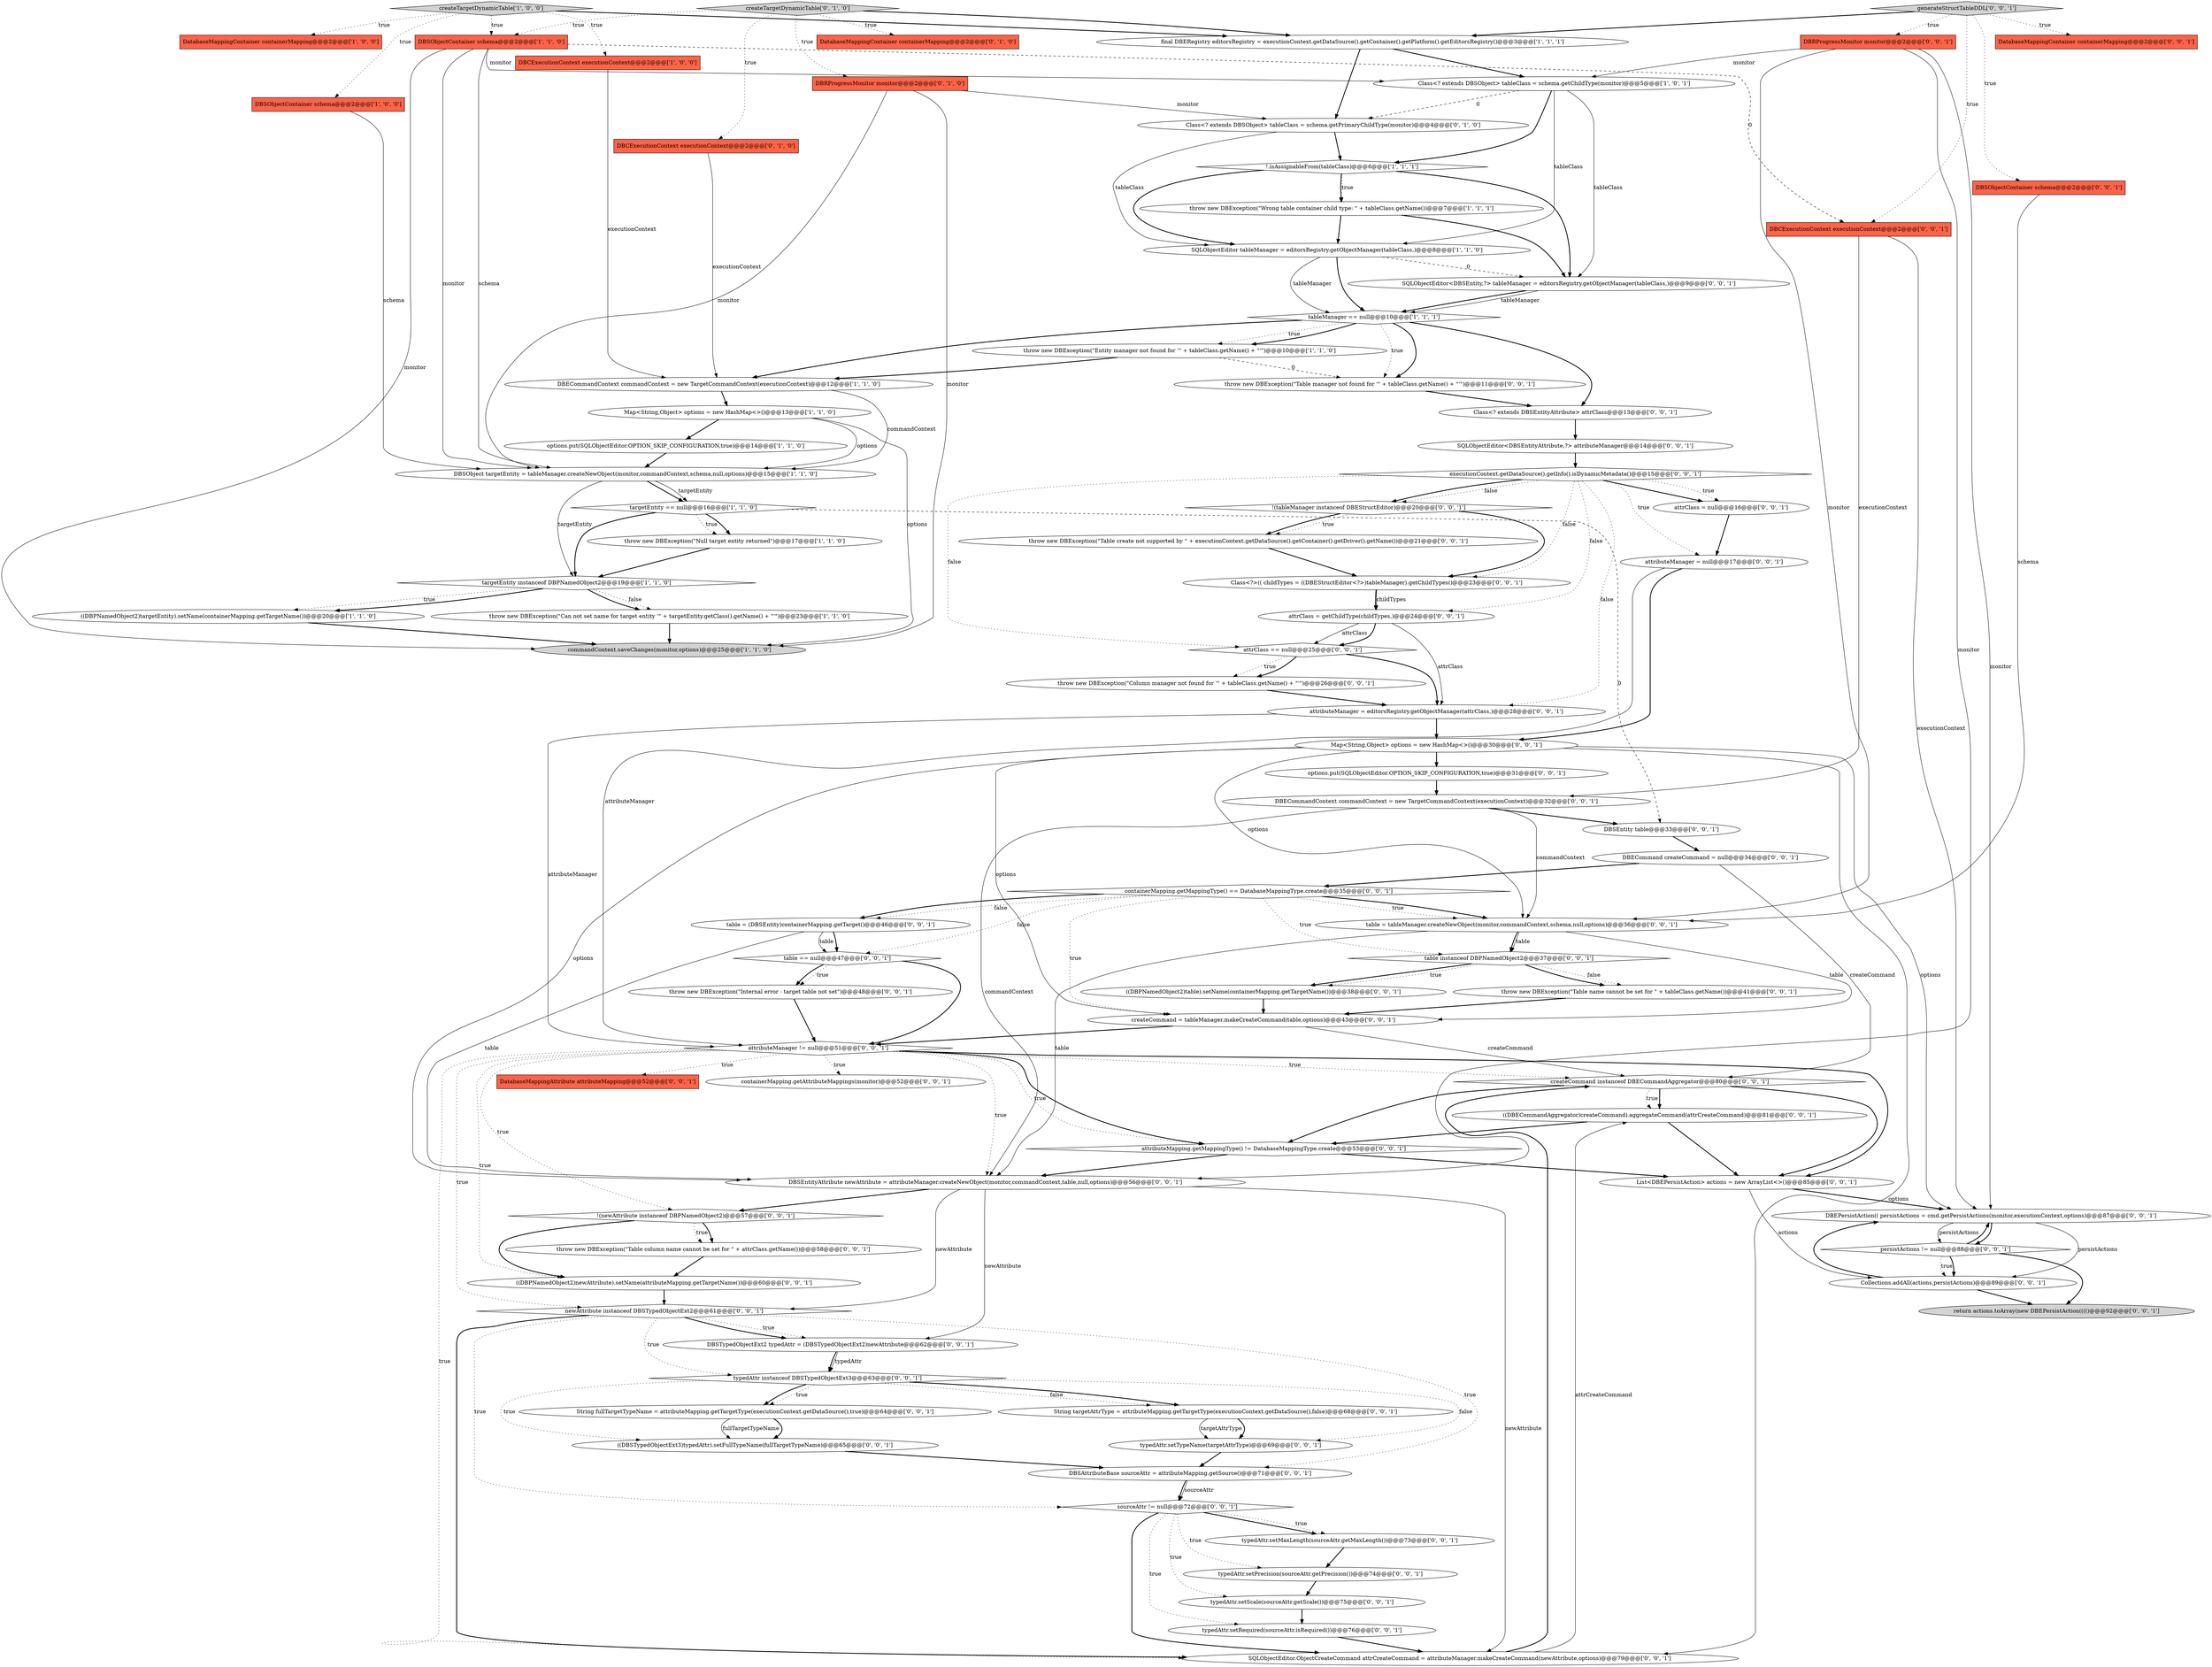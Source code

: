 digraph {
0 [style = filled, label = "Map<String,Object> options = new HashMap<>()@@@13@@@['1', '1', '0']", fillcolor = white, shape = ellipse image = "AAA0AAABBB1BBB"];
35 [style = filled, label = "SQLObjectEditor<DBSEntity,?> tableManager = editorsRegistry.getObjectManager(tableClass,)@@@9@@@['0', '0', '1']", fillcolor = white, shape = ellipse image = "AAA0AAABBB3BBB"];
5 [style = filled, label = "throw new DBException(\"Entity manager not found for '\" + tableClass.getName() + \"'\")@@@10@@@['1', '1', '0']", fillcolor = white, shape = ellipse image = "AAA0AAABBB1BBB"];
53 [style = filled, label = "createCommand = tableManager.makeCreateCommand(table,options)@@@43@@@['0', '0', '1']", fillcolor = white, shape = ellipse image = "AAA0AAABBB3BBB"];
50 [style = filled, label = "return actions.toArray(new DBEPersistAction(((()@@@92@@@['0', '0', '1']", fillcolor = lightgray, shape = ellipse image = "AAA0AAABBB3BBB"];
13 [style = filled, label = "DBCExecutionContext executionContext@@@2@@@['1', '0', '0']", fillcolor = tomato, shape = box image = "AAA0AAABBB1BBB"];
20 [style = filled, label = "tableManager == null@@@10@@@['1', '1', '1']", fillcolor = white, shape = diamond image = "AAA0AAABBB1BBB"];
63 [style = filled, label = "!(tableManager instanceof DBEStructEditor)@@@20@@@['0', '0', '1']", fillcolor = white, shape = diamond image = "AAA0AAABBB3BBB"];
75 [style = filled, label = "createCommand instanceof DBECommandAggregator@@@80@@@['0', '0', '1']", fillcolor = white, shape = diamond image = "AAA0AAABBB3BBB"];
64 [style = filled, label = "DBECommandContext commandContext = new TargetCommandContext(executionContext)@@@32@@@['0', '0', '1']", fillcolor = white, shape = ellipse image = "AAA0AAABBB3BBB"];
42 [style = filled, label = "typedAttr.setScale(sourceAttr.getScale())@@@75@@@['0', '0', '1']", fillcolor = white, shape = ellipse image = "AAA0AAABBB3BBB"];
67 [style = filled, label = "((DBECommandAggregator)createCommand).aggregateCommand(attrCreateCommand)@@@81@@@['0', '0', '1']", fillcolor = white, shape = ellipse image = "AAA0AAABBB3BBB"];
73 [style = filled, label = "Class<? extends DBSEntityAttribute> attrClass@@@13@@@['0', '0', '1']", fillcolor = white, shape = ellipse image = "AAA0AAABBB3BBB"];
34 [style = filled, label = "containerMapping.getAttributeMappings(monitor)@@@52@@@['0', '0', '1']", fillcolor = white, shape = ellipse image = "AAA0AAABBB3BBB"];
22 [style = filled, label = "DBCExecutionContext executionContext@@@2@@@['0', '1', '0']", fillcolor = tomato, shape = box image = "AAA0AAABBB2BBB"];
79 [style = filled, label = "throw new DBException(\"Table name cannot be set for \" + tableClass.getName())@@@41@@@['0', '0', '1']", fillcolor = white, shape = ellipse image = "AAA0AAABBB3BBB"];
80 [style = filled, label = "table = tableManager.createNewObject(monitor,commandContext,schema,null,options)@@@36@@@['0', '0', '1']", fillcolor = white, shape = ellipse image = "AAA0AAABBB3BBB"];
48 [style = filled, label = "DatabaseMappingAttribute attributeMapping@@@52@@@['0', '0', '1']", fillcolor = tomato, shape = box image = "AAA0AAABBB3BBB"];
55 [style = filled, label = "typedAttr instanceof DBSTypedObjectExt3@@@63@@@['0', '0', '1']", fillcolor = white, shape = diamond image = "AAA0AAABBB3BBB"];
52 [style = filled, label = "table = (DBSEntity)containerMapping.getTarget()@@@46@@@['0', '0', '1']", fillcolor = white, shape = ellipse image = "AAA0AAABBB3BBB"];
47 [style = filled, label = "containerMapping.getMappingType() == DatabaseMappingType.create@@@35@@@['0', '0', '1']", fillcolor = white, shape = diamond image = "AAA0AAABBB3BBB"];
78 [style = filled, label = "options.put(SQLObjectEditor.OPTION_SKIP_CONFIGURATION,true)@@@31@@@['0', '0', '1']", fillcolor = white, shape = ellipse image = "AAA0AAABBB3BBB"];
4 [style = filled, label = "SQLObjectEditor tableManager = editorsRegistry.getObjectManager(tableClass,)@@@8@@@['1', '1', '0']", fillcolor = white, shape = ellipse image = "AAA0AAABBB1BBB"];
46 [style = filled, label = "DBSAttributeBase sourceAttr = attributeMapping.getSource()@@@71@@@['0', '0', '1']", fillcolor = white, shape = ellipse image = "AAA0AAABBB3BBB"];
54 [style = filled, label = "attributeManager = editorsRegistry.getObjectManager(attrClass,)@@@28@@@['0', '0', '1']", fillcolor = white, shape = ellipse image = "AAA0AAABBB3BBB"];
85 [style = filled, label = "DBEPersistAction(( persistActions = cmd.getPersistActions(monitor,executionContext,options)@@@87@@@['0', '0', '1']", fillcolor = white, shape = ellipse image = "AAA0AAABBB3BBB"];
28 [style = filled, label = "((DBPNamedObject2)table).setName(containerMapping.getTargetName())@@@38@@@['0', '0', '1']", fillcolor = white, shape = ellipse image = "AAA0AAABBB3BBB"];
77 [style = filled, label = "attributeManager = null@@@17@@@['0', '0', '1']", fillcolor = white, shape = ellipse image = "AAA0AAABBB3BBB"];
31 [style = filled, label = "executionContext.getDataSource().getInfo().isDynamicMetadata()@@@15@@@['0', '0', '1']", fillcolor = white, shape = diamond image = "AAA0AAABBB3BBB"];
70 [style = filled, label = "attrClass = null@@@16@@@['0', '0', '1']", fillcolor = white, shape = ellipse image = "AAA0AAABBB3BBB"];
72 [style = filled, label = "DBSEntity table@@@33@@@['0', '0', '1']", fillcolor = white, shape = ellipse image = "AAA0AAABBB3BBB"];
88 [style = filled, label = "throw new DBException(\"Table create not supported by \" + executionContext.getDataSource().getContainer().getDriver().getName())@@@21@@@['0', '0', '1']", fillcolor = white, shape = ellipse image = "AAA0AAABBB3BBB"];
26 [style = filled, label = "createTargetDynamicTable['0', '1', '0']", fillcolor = lightgray, shape = diamond image = "AAA0AAABBB2BBB"];
27 [style = filled, label = "String targetAttrType = attributeMapping.getTargetType(executionContext.getDataSource(),false)@@@68@@@['0', '0', '1']", fillcolor = white, shape = ellipse image = "AAA0AAABBB3BBB"];
84 [style = filled, label = "table instanceof DBPNamedObject2@@@37@@@['0', '0', '1']", fillcolor = white, shape = diamond image = "AAA0AAABBB3BBB"];
17 [style = filled, label = "DBSObjectContainer schema@@@2@@@['1', '0', '0']", fillcolor = tomato, shape = box image = "AAA0AAABBB1BBB"];
41 [style = filled, label = "DBSObjectContainer schema@@@2@@@['0', '0', '1']", fillcolor = tomato, shape = box image = "AAA0AAABBB3BBB"];
58 [style = filled, label = "Collections.addAll(actions,persistActions)@@@89@@@['0', '0', '1']", fillcolor = white, shape = ellipse image = "AAA0AAABBB3BBB"];
87 [style = filled, label = "DBSEntityAttribute newAttribute = attributeManager.createNewObject(monitor,commandContext,table,null,options)@@@56@@@['0', '0', '1']", fillcolor = white, shape = ellipse image = "AAA0AAABBB3BBB"];
7 [style = filled, label = "throw new DBException(\"Can not set name for target entity '\" + targetEntity.getClass().getName() + \"'\")@@@23@@@['1', '1', '0']", fillcolor = white, shape = ellipse image = "AAA0AAABBB1BBB"];
43 [style = filled, label = "SQLObjectEditor<DBSEntityAttribute,?> attributeManager@@@14@@@['0', '0', '1']", fillcolor = white, shape = ellipse image = "AAA0AAABBB3BBB"];
8 [style = filled, label = "options.put(SQLObjectEditor.OPTION_SKIP_CONFIGURATION,true)@@@14@@@['1', '1', '0']", fillcolor = white, shape = ellipse image = "AAA0AAABBB1BBB"];
51 [style = filled, label = "Class<?>(( childTypes = ((DBEStructEditor<?>)tableManager).getChildTypes()@@@23@@@['0', '0', '1']", fillcolor = white, shape = ellipse image = "AAA0AAABBB3BBB"];
2 [style = filled, label = "DatabaseMappingContainer containerMapping@@@2@@@['1', '0', '0']", fillcolor = tomato, shape = box image = "AAA0AAABBB1BBB"];
39 [style = filled, label = "DBECommand createCommand = null@@@34@@@['0', '0', '1']", fillcolor = white, shape = ellipse image = "AAA0AAABBB3BBB"];
45 [style = filled, label = "DBSTypedObjectExt2 typedAttr = (DBSTypedObjectExt2)newAttribute@@@62@@@['0', '0', '1']", fillcolor = white, shape = ellipse image = "AAA0AAABBB3BBB"];
38 [style = filled, label = "DatabaseMappingContainer containerMapping@@@2@@@['0', '0', '1']", fillcolor = tomato, shape = box image = "AAA0AAABBB3BBB"];
59 [style = filled, label = "typedAttr.setTypeName(targetAttrType)@@@69@@@['0', '0', '1']", fillcolor = white, shape = ellipse image = "AAA0AAABBB3BBB"];
57 [style = filled, label = "DBCExecutionContext executionContext@@@2@@@['0', '0', '1']", fillcolor = tomato, shape = box image = "AAA0AAABBB3BBB"];
33 [style = filled, label = "Map<String,Object> options = new HashMap<>()@@@30@@@['0', '0', '1']", fillcolor = white, shape = ellipse image = "AAA0AAABBB3BBB"];
74 [style = filled, label = "newAttribute instanceof DBSTypedObjectExt2@@@61@@@['0', '0', '1']", fillcolor = white, shape = diamond image = "AAA0AAABBB3BBB"];
65 [style = filled, label = "String fullTargetTypeName = attributeMapping.getTargetType(executionContext.getDataSource(),true)@@@64@@@['0', '0', '1']", fillcolor = white, shape = ellipse image = "AAA0AAABBB3BBB"];
1 [style = filled, label = "Class<? extends DBSObject> tableClass = schema.getChildType(monitor)@@@5@@@['1', '0', '1']", fillcolor = white, shape = ellipse image = "AAA0AAABBB1BBB"];
62 [style = filled, label = "persistActions != null@@@88@@@['0', '0', '1']", fillcolor = white, shape = diamond image = "AAA0AAABBB3BBB"];
12 [style = filled, label = "DBSObject targetEntity = tableManager.createNewObject(monitor,commandContext,schema,null,options)@@@15@@@['1', '1', '0']", fillcolor = white, shape = ellipse image = "AAA0AAABBB1BBB"];
3 [style = filled, label = "createTargetDynamicTable['1', '0', '0']", fillcolor = lightgray, shape = diamond image = "AAA0AAABBB1BBB"];
76 [style = filled, label = "generateStructTableDDL['0', '0', '1']", fillcolor = lightgray, shape = diamond image = "AAA0AAABBB3BBB"];
11 [style = filled, label = "((DBPNamedObject2)targetEntity).setName(containerMapping.getTargetName())@@@20@@@['1', '1', '0']", fillcolor = white, shape = ellipse image = "AAA0AAABBB1BBB"];
82 [style = filled, label = "((DBSTypedObjectExt3)typedAttr).setFullTypeName(fullTargetTypeName)@@@65@@@['0', '0', '1']", fillcolor = white, shape = ellipse image = "AAA0AAABBB3BBB"];
60 [style = filled, label = "attrClass == null@@@25@@@['0', '0', '1']", fillcolor = white, shape = diamond image = "AAA0AAABBB3BBB"];
69 [style = filled, label = "typedAttr.setPrecision(sourceAttr.getPrecision())@@@74@@@['0', '0', '1']", fillcolor = white, shape = ellipse image = "AAA0AAABBB3BBB"];
81 [style = filled, label = "throw new DBException(\"Table column name cannot be set for \" + attrClass.getName())@@@58@@@['0', '0', '1']", fillcolor = white, shape = ellipse image = "AAA0AAABBB3BBB"];
6 [style = filled, label = "final DBERegistry editorsRegistry = executionContext.getDataSource().getContainer().getPlatform().getEditorsRegistry()@@@3@@@['1', '1', '1']", fillcolor = white, shape = ellipse image = "AAA0AAABBB1BBB"];
19 [style = filled, label = "!.isAssignableFrom(tableClass)@@@6@@@['1', '1', '1']", fillcolor = white, shape = diamond image = "AAA0AAABBB1BBB"];
18 [style = filled, label = "DBSObjectContainer schema@@@2@@@['1', '1', '0']", fillcolor = tomato, shape = box image = "AAA0AAABBB1BBB"];
23 [style = filled, label = "DatabaseMappingContainer containerMapping@@@2@@@['0', '1', '0']", fillcolor = tomato, shape = box image = "AAA0AAABBB2BBB"];
21 [style = filled, label = "targetEntity instanceof DBPNamedObject2@@@19@@@['1', '1', '0']", fillcolor = white, shape = diamond image = "AAA0AAABBB1BBB"];
40 [style = filled, label = "throw new DBException(\"Internal error - target table not set\")@@@48@@@['0', '0', '1']", fillcolor = white, shape = ellipse image = "AAA0AAABBB3BBB"];
14 [style = filled, label = "throw new DBException(\"Wrong table container child type: \" + tableClass.getName())@@@7@@@['1', '1', '1']", fillcolor = white, shape = ellipse image = "AAA0AAABBB1BBB"];
68 [style = filled, label = "((DBPNamedObject2)newAttribute).setName(attributeMapping.getTargetName())@@@60@@@['0', '0', '1']", fillcolor = white, shape = ellipse image = "AAA0AAABBB3BBB"];
29 [style = filled, label = "DBRProgressMonitor monitor@@@2@@@['0', '0', '1']", fillcolor = tomato, shape = box image = "AAA0AAABBB3BBB"];
37 [style = filled, label = "typedAttr.setRequired(sourceAttr.isRequired())@@@76@@@['0', '0', '1']", fillcolor = white, shape = ellipse image = "AAA0AAABBB3BBB"];
25 [style = filled, label = "Class<? extends DBSObject> tableClass = schema.getPrimaryChildType(monitor)@@@4@@@['0', '1', '0']", fillcolor = white, shape = ellipse image = "AAA1AAABBB2BBB"];
49 [style = filled, label = "attributeMapping.getMappingType() != DatabaseMappingType.create@@@53@@@['0', '0', '1']", fillcolor = white, shape = diamond image = "AAA0AAABBB3BBB"];
30 [style = filled, label = "sourceAttr != null@@@72@@@['0', '0', '1']", fillcolor = white, shape = diamond image = "AAA0AAABBB3BBB"];
10 [style = filled, label = "throw new DBException(\"Null target entity returned\")@@@17@@@['1', '1', '0']", fillcolor = white, shape = ellipse image = "AAA0AAABBB1BBB"];
71 [style = filled, label = "!(newAttribute instanceof DBPNamedObject2)@@@57@@@['0', '0', '1']", fillcolor = white, shape = diamond image = "AAA0AAABBB3BBB"];
9 [style = filled, label = "targetEntity == null@@@16@@@['1', '1', '0']", fillcolor = white, shape = diamond image = "AAA0AAABBB1BBB"];
66 [style = filled, label = "attributeManager != null@@@51@@@['0', '0', '1']", fillcolor = white, shape = diamond image = "AAA0AAABBB3BBB"];
36 [style = filled, label = "typedAttr.setMaxLength(sourceAttr.getMaxLength())@@@73@@@['0', '0', '1']", fillcolor = white, shape = ellipse image = "AAA0AAABBB3BBB"];
24 [style = filled, label = "DBRProgressMonitor monitor@@@2@@@['0', '1', '0']", fillcolor = tomato, shape = box image = "AAA0AAABBB2BBB"];
83 [style = filled, label = "attrClass = getChildType(childTypes,)@@@24@@@['0', '0', '1']", fillcolor = white, shape = ellipse image = "AAA0AAABBB3BBB"];
32 [style = filled, label = "throw new DBException(\"Column manager not found for '\" + tableClass.getName() + \"'\")@@@26@@@['0', '0', '1']", fillcolor = white, shape = ellipse image = "AAA0AAABBB3BBB"];
15 [style = filled, label = "DBECommandContext commandContext = new TargetCommandContext(executionContext)@@@12@@@['1', '1', '0']", fillcolor = white, shape = ellipse image = "AAA0AAABBB1BBB"];
56 [style = filled, label = "table == null@@@47@@@['0', '0', '1']", fillcolor = white, shape = diamond image = "AAA0AAABBB3BBB"];
16 [style = filled, label = "commandContext.saveChanges(monitor,options)@@@25@@@['1', '1', '0']", fillcolor = lightgray, shape = ellipse image = "AAA0AAABBB1BBB"];
44 [style = filled, label = "throw new DBException(\"Table manager not found for '\" + tableClass.getName() + \"'\")@@@11@@@['0', '0', '1']", fillcolor = white, shape = ellipse image = "AAA0AAABBB3BBB"];
86 [style = filled, label = "List<DBEPersistAction> actions = new ArrayList<>()@@@85@@@['0', '0', '1']", fillcolor = white, shape = ellipse image = "AAA0AAABBB3BBB"];
61 [style = filled, label = "SQLObjectEditor.ObjectCreateCommand attrCreateCommand = attributeManager.makeCreateCommand(newAttribute,options)@@@79@@@['0', '0', '1']", fillcolor = white, shape = ellipse image = "AAA0AAABBB3BBB"];
59->46 [style = bold, label=""];
84->79 [style = dotted, label="false"];
66->75 [style = dotted, label="true"];
32->54 [style = bold, label=""];
1->25 [style = dashed, label="0"];
77->33 [style = bold, label=""];
10->21 [style = bold, label=""];
77->66 [style = solid, label="attributeManager"];
52->56 [style = bold, label=""];
33->87 [style = solid, label="options"];
45->55 [style = solid, label="typedAttr"];
49->87 [style = bold, label=""];
75->49 [style = bold, label=""];
66->71 [style = dotted, label="true"];
62->58 [style = dotted, label="true"];
25->19 [style = bold, label=""];
31->77 [style = dotted, label="true"];
33->85 [style = solid, label="options"];
24->12 [style = solid, label="monitor"];
51->83 [style = solid, label="childTypes"];
62->50 [style = bold, label=""];
3->17 [style = dotted, label="true"];
66->48 [style = dotted, label="true"];
52->87 [style = solid, label="table"];
0->8 [style = bold, label=""];
11->16 [style = bold, label=""];
87->74 [style = solid, label="newAttribute"];
75->86 [style = bold, label=""];
62->85 [style = bold, label=""];
66->74 [style = dotted, label="true"];
9->10 [style = dotted, label="true"];
26->23 [style = dotted, label="true"];
56->40 [style = dotted, label="true"];
3->6 [style = bold, label=""];
74->45 [style = dotted, label="true"];
81->68 [style = bold, label=""];
15->0 [style = bold, label=""];
54->33 [style = bold, label=""];
5->44 [style = dashed, label="0"];
61->67 [style = solid, label="attrCreateCommand"];
55->65 [style = dotted, label="true"];
18->12 [style = solid, label="monitor"];
6->25 [style = bold, label=""];
66->87 [style = dotted, label="true"];
57->85 [style = solid, label="executionContext"];
47->53 [style = dotted, label="true"];
13->15 [style = solid, label="executionContext"];
39->47 [style = bold, label=""];
47->80 [style = bold, label=""];
86->58 [style = solid, label="actions"];
21->11 [style = dotted, label="true"];
80->84 [style = bold, label=""];
47->84 [style = dotted, label="true"];
83->60 [style = bold, label=""];
3->13 [style = dotted, label="true"];
18->57 [style = dashed, label="0"];
25->4 [style = solid, label="tableClass"];
60->32 [style = dotted, label="true"];
12->21 [style = solid, label="targetEntity"];
31->51 [style = dotted, label="false"];
55->59 [style = dotted, label="false"];
72->39 [style = bold, label=""];
67->86 [style = bold, label=""];
83->60 [style = solid, label="attrClass"];
14->35 [style = bold, label=""];
76->29 [style = dotted, label="true"];
20->44 [style = bold, label=""];
84->28 [style = bold, label=""];
31->63 [style = dotted, label="false"];
75->67 [style = dotted, label="true"];
20->15 [style = bold, label=""];
80->84 [style = solid, label="table"];
7->16 [style = bold, label=""];
62->58 [style = bold, label=""];
31->63 [style = bold, label=""];
65->82 [style = bold, label=""];
58->85 [style = bold, label=""];
30->69 [style = dotted, label="true"];
9->72 [style = dashed, label="0"];
55->65 [style = bold, label=""];
24->25 [style = solid, label="monitor"];
85->58 [style = solid, label="persistActions"];
55->27 [style = dotted, label="false"];
56->40 [style = bold, label=""];
66->86 [style = bold, label=""];
12->9 [style = bold, label=""];
47->52 [style = dotted, label="false"];
36->69 [style = bold, label=""];
61->75 [style = bold, label=""];
64->80 [style = solid, label="commandContext"];
55->27 [style = bold, label=""];
3->18 [style = dotted, label="true"];
4->35 [style = dashed, label="0"];
29->85 [style = solid, label="monitor"];
27->59 [style = bold, label=""];
47->56 [style = dotted, label="false"];
20->5 [style = dotted, label="true"];
71->68 [style = bold, label=""];
54->66 [style = solid, label="attributeManager"];
4->20 [style = solid, label="tableManager"];
19->14 [style = bold, label=""];
63->51 [style = bold, label=""];
47->80 [style = dotted, label="true"];
66->34 [style = dotted, label="true"];
63->88 [style = bold, label=""];
24->16 [style = solid, label="monitor"];
30->36 [style = bold, label=""];
26->22 [style = dotted, label="true"];
19->35 [style = bold, label=""];
68->74 [style = bold, label=""];
35->20 [style = bold, label=""];
9->10 [style = bold, label=""];
86->85 [style = bold, label=""];
33->53 [style = solid, label="options"];
1->4 [style = solid, label="tableClass"];
71->81 [style = dotted, label="true"];
21->11 [style = bold, label=""];
87->71 [style = bold, label=""];
20->44 [style = dotted, label="true"];
18->1 [style = solid, label="monitor"];
52->56 [style = solid, label="table"];
84->79 [style = bold, label=""];
35->20 [style = solid, label="tableManager"];
60->54 [style = bold, label=""];
37->61 [style = bold, label=""];
76->41 [style = dotted, label="true"];
20->5 [style = bold, label=""];
31->60 [style = dotted, label="false"];
51->83 [style = bold, label=""];
79->53 [style = bold, label=""];
53->75 [style = solid, label="createCommand"];
66->49 [style = bold, label=""];
31->70 [style = dotted, label="true"];
31->70 [style = bold, label=""];
74->30 [style = dotted, label="true"];
76->38 [style = dotted, label="true"];
53->66 [style = bold, label=""];
55->82 [style = dotted, label="true"];
82->46 [style = bold, label=""];
60->32 [style = bold, label=""];
30->61 [style = bold, label=""];
63->88 [style = dotted, label="true"];
87->61 [style = solid, label="newAttribute"];
47->52 [style = bold, label=""];
21->7 [style = dotted, label="false"];
33->61 [style = solid, label="options"];
26->24 [style = dotted, label="true"];
66->61 [style = dotted, label="true"];
85->62 [style = bold, label=""];
15->12 [style = solid, label="commandContext"];
83->54 [style = solid, label="attrClass"];
46->30 [style = bold, label=""];
1->35 [style = solid, label="tableClass"];
33->78 [style = bold, label=""];
39->75 [style = solid, label="createCommand"];
40->66 [style = bold, label=""];
21->7 [style = bold, label=""];
19->4 [style = bold, label=""];
80->53 [style = solid, label="table"];
70->77 [style = bold, label=""];
88->51 [style = bold, label=""];
6->1 [style = bold, label=""];
66->49 [style = dotted, label="true"];
44->73 [style = bold, label=""];
76->6 [style = bold, label=""];
28->53 [style = bold, label=""];
12->9 [style = solid, label="targetEntity"];
29->80 [style = solid, label="monitor"];
67->49 [style = bold, label=""];
58->50 [style = bold, label=""];
66->68 [style = dotted, label="true"];
30->36 [style = dotted, label="true"];
26->6 [style = bold, label=""];
49->86 [style = bold, label=""];
74->46 [style = dotted, label="true"];
43->31 [style = bold, label=""];
69->42 [style = bold, label=""];
76->57 [style = dotted, label="true"];
8->12 [style = bold, label=""];
73->43 [style = bold, label=""];
22->15 [style = solid, label="executionContext"];
78->64 [style = bold, label=""];
0->16 [style = solid, label="options"];
29->1 [style = solid, label="monitor"];
87->45 [style = solid, label="newAttribute"];
46->30 [style = solid, label="sourceAttr"];
42->37 [style = bold, label=""];
30->37 [style = dotted, label="true"];
19->14 [style = dotted, label="true"];
45->55 [style = bold, label=""];
9->21 [style = bold, label=""];
74->61 [style = bold, label=""];
75->67 [style = bold, label=""];
26->18 [style = dotted, label="true"];
4->20 [style = bold, label=""];
74->45 [style = bold, label=""];
57->64 [style = solid, label="executionContext"];
33->80 [style = solid, label="options"];
64->87 [style = solid, label="commandContext"];
56->66 [style = bold, label=""];
64->72 [style = bold, label=""];
3->2 [style = dotted, label="true"];
31->83 [style = dotted, label="false"];
18->16 [style = solid, label="monitor"];
20->73 [style = bold, label=""];
1->19 [style = bold, label=""];
41->80 [style = solid, label="schema"];
84->28 [style = dotted, label="true"];
27->59 [style = solid, label="targetAttrType"];
29->87 [style = solid, label="monitor"];
14->4 [style = bold, label=""];
31->54 [style = dotted, label="false"];
17->12 [style = solid, label="schema"];
71->81 [style = bold, label=""];
0->12 [style = solid, label="options"];
85->62 [style = solid, label="persistActions"];
74->55 [style = dotted, label="true"];
80->87 [style = solid, label="table"];
65->82 [style = solid, label="fullTargetTypeName"];
18->12 [style = solid, label="schema"];
5->15 [style = bold, label=""];
30->42 [style = dotted, label="true"];
}
